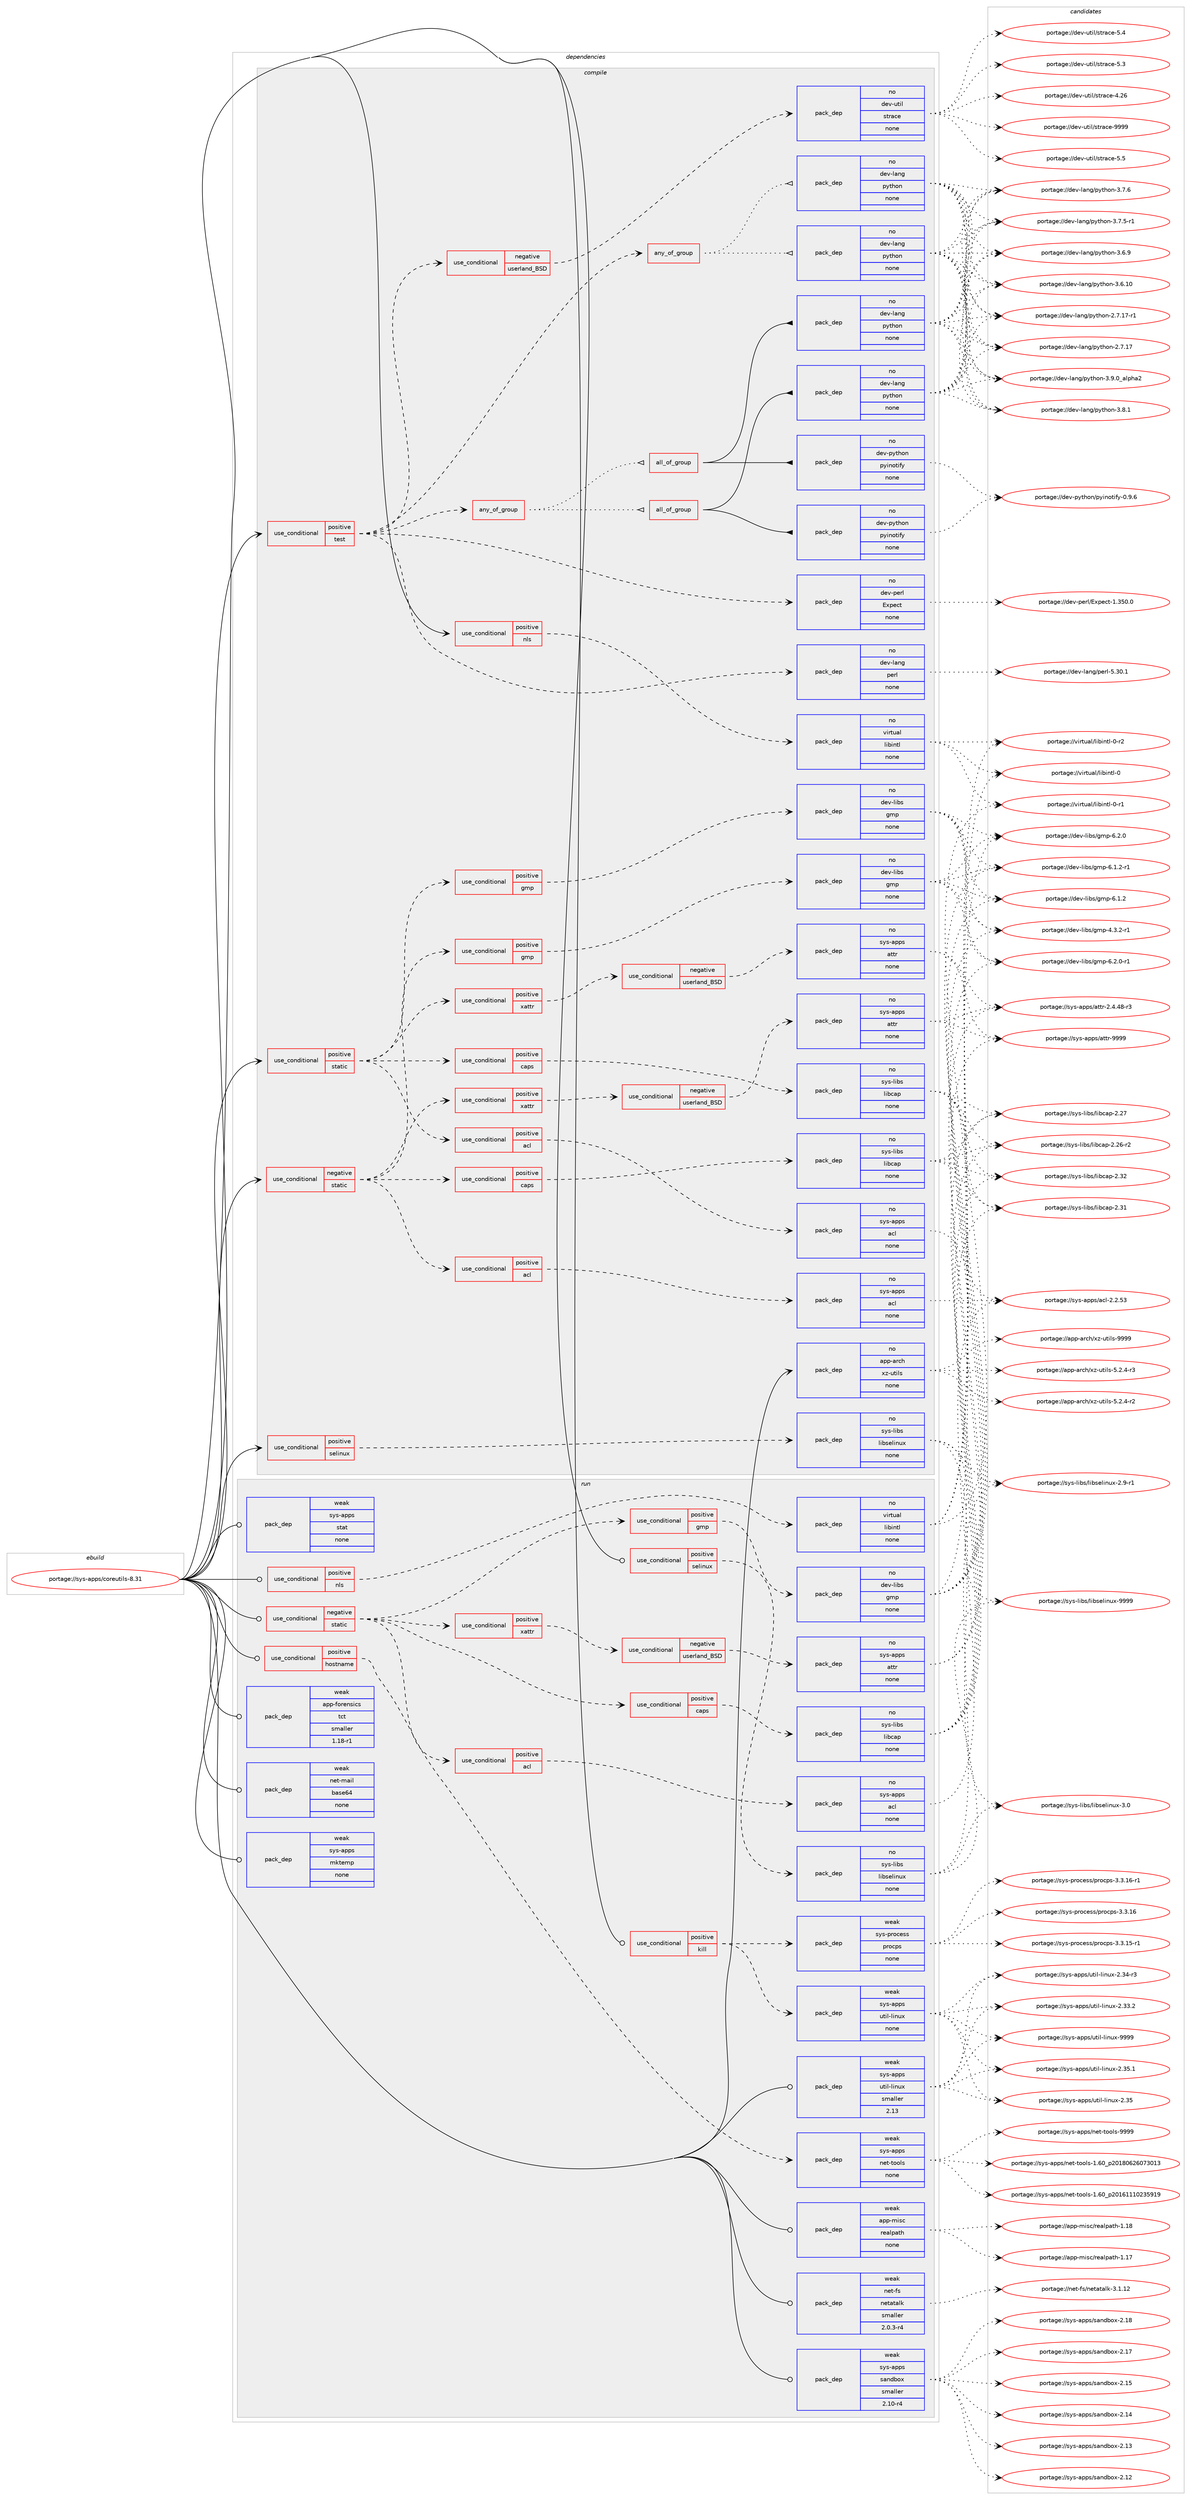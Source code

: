 digraph prolog {

# *************
# Graph options
# *************

newrank=true;
concentrate=true;
compound=true;
graph [rankdir=LR,fontname=Helvetica,fontsize=10,ranksep=1.5];#, ranksep=2.5, nodesep=0.2];
edge  [arrowhead=vee];
node  [fontname=Helvetica,fontsize=10];

# **********
# The ebuild
# **********

subgraph cluster_leftcol {
color=gray;
rank=same;
label=<<i>ebuild</i>>;
id [label="portage://sys-apps/coreutils-8.31", color=red, width=4, href="../sys-apps/coreutils-8.31.svg"];
}

# ****************
# The dependencies
# ****************

subgraph cluster_midcol {
color=gray;
label=<<i>dependencies</i>>;
subgraph cluster_compile {
fillcolor="#eeeeee";
style=filled;
label=<<i>compile</i>>;
subgraph cond14559 {
dependency66084 [label=<<TABLE BORDER="0" CELLBORDER="1" CELLSPACING="0" CELLPADDING="4"><TR><TD ROWSPAN="3" CELLPADDING="10">use_conditional</TD></TR><TR><TD>negative</TD></TR><TR><TD>static</TD></TR></TABLE>>, shape=none, color=red];
subgraph cond14560 {
dependency66085 [label=<<TABLE BORDER="0" CELLBORDER="1" CELLSPACING="0" CELLPADDING="4"><TR><TD ROWSPAN="3" CELLPADDING="10">use_conditional</TD></TR><TR><TD>positive</TD></TR><TR><TD>acl</TD></TR></TABLE>>, shape=none, color=red];
subgraph pack50190 {
dependency66086 [label=<<TABLE BORDER="0" CELLBORDER="1" CELLSPACING="0" CELLPADDING="4" WIDTH="220"><TR><TD ROWSPAN="6" CELLPADDING="30">pack_dep</TD></TR><TR><TD WIDTH="110">no</TD></TR><TR><TD>sys-apps</TD></TR><TR><TD>acl</TD></TR><TR><TD>none</TD></TR><TR><TD></TD></TR></TABLE>>, shape=none, color=blue];
}
dependency66085:e -> dependency66086:w [weight=20,style="dashed",arrowhead="vee"];
}
dependency66084:e -> dependency66085:w [weight=20,style="dashed",arrowhead="vee"];
subgraph cond14561 {
dependency66087 [label=<<TABLE BORDER="0" CELLBORDER="1" CELLSPACING="0" CELLPADDING="4"><TR><TD ROWSPAN="3" CELLPADDING="10">use_conditional</TD></TR><TR><TD>positive</TD></TR><TR><TD>caps</TD></TR></TABLE>>, shape=none, color=red];
subgraph pack50191 {
dependency66088 [label=<<TABLE BORDER="0" CELLBORDER="1" CELLSPACING="0" CELLPADDING="4" WIDTH="220"><TR><TD ROWSPAN="6" CELLPADDING="30">pack_dep</TD></TR><TR><TD WIDTH="110">no</TD></TR><TR><TD>sys-libs</TD></TR><TR><TD>libcap</TD></TR><TR><TD>none</TD></TR><TR><TD></TD></TR></TABLE>>, shape=none, color=blue];
}
dependency66087:e -> dependency66088:w [weight=20,style="dashed",arrowhead="vee"];
}
dependency66084:e -> dependency66087:w [weight=20,style="dashed",arrowhead="vee"];
subgraph cond14562 {
dependency66089 [label=<<TABLE BORDER="0" CELLBORDER="1" CELLSPACING="0" CELLPADDING="4"><TR><TD ROWSPAN="3" CELLPADDING="10">use_conditional</TD></TR><TR><TD>positive</TD></TR><TR><TD>gmp</TD></TR></TABLE>>, shape=none, color=red];
subgraph pack50192 {
dependency66090 [label=<<TABLE BORDER="0" CELLBORDER="1" CELLSPACING="0" CELLPADDING="4" WIDTH="220"><TR><TD ROWSPAN="6" CELLPADDING="30">pack_dep</TD></TR><TR><TD WIDTH="110">no</TD></TR><TR><TD>dev-libs</TD></TR><TR><TD>gmp</TD></TR><TR><TD>none</TD></TR><TR><TD></TD></TR></TABLE>>, shape=none, color=blue];
}
dependency66089:e -> dependency66090:w [weight=20,style="dashed",arrowhead="vee"];
}
dependency66084:e -> dependency66089:w [weight=20,style="dashed",arrowhead="vee"];
subgraph cond14563 {
dependency66091 [label=<<TABLE BORDER="0" CELLBORDER="1" CELLSPACING="0" CELLPADDING="4"><TR><TD ROWSPAN="3" CELLPADDING="10">use_conditional</TD></TR><TR><TD>positive</TD></TR><TR><TD>xattr</TD></TR></TABLE>>, shape=none, color=red];
subgraph cond14564 {
dependency66092 [label=<<TABLE BORDER="0" CELLBORDER="1" CELLSPACING="0" CELLPADDING="4"><TR><TD ROWSPAN="3" CELLPADDING="10">use_conditional</TD></TR><TR><TD>negative</TD></TR><TR><TD>userland_BSD</TD></TR></TABLE>>, shape=none, color=red];
subgraph pack50193 {
dependency66093 [label=<<TABLE BORDER="0" CELLBORDER="1" CELLSPACING="0" CELLPADDING="4" WIDTH="220"><TR><TD ROWSPAN="6" CELLPADDING="30">pack_dep</TD></TR><TR><TD WIDTH="110">no</TD></TR><TR><TD>sys-apps</TD></TR><TR><TD>attr</TD></TR><TR><TD>none</TD></TR><TR><TD></TD></TR></TABLE>>, shape=none, color=blue];
}
dependency66092:e -> dependency66093:w [weight=20,style="dashed",arrowhead="vee"];
}
dependency66091:e -> dependency66092:w [weight=20,style="dashed",arrowhead="vee"];
}
dependency66084:e -> dependency66091:w [weight=20,style="dashed",arrowhead="vee"];
}
id:e -> dependency66084:w [weight=20,style="solid",arrowhead="vee"];
subgraph cond14565 {
dependency66094 [label=<<TABLE BORDER="0" CELLBORDER="1" CELLSPACING="0" CELLPADDING="4"><TR><TD ROWSPAN="3" CELLPADDING="10">use_conditional</TD></TR><TR><TD>positive</TD></TR><TR><TD>nls</TD></TR></TABLE>>, shape=none, color=red];
subgraph pack50194 {
dependency66095 [label=<<TABLE BORDER="0" CELLBORDER="1" CELLSPACING="0" CELLPADDING="4" WIDTH="220"><TR><TD ROWSPAN="6" CELLPADDING="30">pack_dep</TD></TR><TR><TD WIDTH="110">no</TD></TR><TR><TD>virtual</TD></TR><TR><TD>libintl</TD></TR><TR><TD>none</TD></TR><TR><TD></TD></TR></TABLE>>, shape=none, color=blue];
}
dependency66094:e -> dependency66095:w [weight=20,style="dashed",arrowhead="vee"];
}
id:e -> dependency66094:w [weight=20,style="solid",arrowhead="vee"];
subgraph cond14566 {
dependency66096 [label=<<TABLE BORDER="0" CELLBORDER="1" CELLSPACING="0" CELLPADDING="4"><TR><TD ROWSPAN="3" CELLPADDING="10">use_conditional</TD></TR><TR><TD>positive</TD></TR><TR><TD>selinux</TD></TR></TABLE>>, shape=none, color=red];
subgraph pack50195 {
dependency66097 [label=<<TABLE BORDER="0" CELLBORDER="1" CELLSPACING="0" CELLPADDING="4" WIDTH="220"><TR><TD ROWSPAN="6" CELLPADDING="30">pack_dep</TD></TR><TR><TD WIDTH="110">no</TD></TR><TR><TD>sys-libs</TD></TR><TR><TD>libselinux</TD></TR><TR><TD>none</TD></TR><TR><TD></TD></TR></TABLE>>, shape=none, color=blue];
}
dependency66096:e -> dependency66097:w [weight=20,style="dashed",arrowhead="vee"];
}
id:e -> dependency66096:w [weight=20,style="solid",arrowhead="vee"];
subgraph cond14567 {
dependency66098 [label=<<TABLE BORDER="0" CELLBORDER="1" CELLSPACING="0" CELLPADDING="4"><TR><TD ROWSPAN="3" CELLPADDING="10">use_conditional</TD></TR><TR><TD>positive</TD></TR><TR><TD>static</TD></TR></TABLE>>, shape=none, color=red];
subgraph cond14568 {
dependency66099 [label=<<TABLE BORDER="0" CELLBORDER="1" CELLSPACING="0" CELLPADDING="4"><TR><TD ROWSPAN="3" CELLPADDING="10">use_conditional</TD></TR><TR><TD>positive</TD></TR><TR><TD>acl</TD></TR></TABLE>>, shape=none, color=red];
subgraph pack50196 {
dependency66100 [label=<<TABLE BORDER="0" CELLBORDER="1" CELLSPACING="0" CELLPADDING="4" WIDTH="220"><TR><TD ROWSPAN="6" CELLPADDING="30">pack_dep</TD></TR><TR><TD WIDTH="110">no</TD></TR><TR><TD>sys-apps</TD></TR><TR><TD>acl</TD></TR><TR><TD>none</TD></TR><TR><TD></TD></TR></TABLE>>, shape=none, color=blue];
}
dependency66099:e -> dependency66100:w [weight=20,style="dashed",arrowhead="vee"];
}
dependency66098:e -> dependency66099:w [weight=20,style="dashed",arrowhead="vee"];
subgraph cond14569 {
dependency66101 [label=<<TABLE BORDER="0" CELLBORDER="1" CELLSPACING="0" CELLPADDING="4"><TR><TD ROWSPAN="3" CELLPADDING="10">use_conditional</TD></TR><TR><TD>positive</TD></TR><TR><TD>caps</TD></TR></TABLE>>, shape=none, color=red];
subgraph pack50197 {
dependency66102 [label=<<TABLE BORDER="0" CELLBORDER="1" CELLSPACING="0" CELLPADDING="4" WIDTH="220"><TR><TD ROWSPAN="6" CELLPADDING="30">pack_dep</TD></TR><TR><TD WIDTH="110">no</TD></TR><TR><TD>sys-libs</TD></TR><TR><TD>libcap</TD></TR><TR><TD>none</TD></TR><TR><TD></TD></TR></TABLE>>, shape=none, color=blue];
}
dependency66101:e -> dependency66102:w [weight=20,style="dashed",arrowhead="vee"];
}
dependency66098:e -> dependency66101:w [weight=20,style="dashed",arrowhead="vee"];
subgraph cond14570 {
dependency66103 [label=<<TABLE BORDER="0" CELLBORDER="1" CELLSPACING="0" CELLPADDING="4"><TR><TD ROWSPAN="3" CELLPADDING="10">use_conditional</TD></TR><TR><TD>positive</TD></TR><TR><TD>gmp</TD></TR></TABLE>>, shape=none, color=red];
subgraph pack50198 {
dependency66104 [label=<<TABLE BORDER="0" CELLBORDER="1" CELLSPACING="0" CELLPADDING="4" WIDTH="220"><TR><TD ROWSPAN="6" CELLPADDING="30">pack_dep</TD></TR><TR><TD WIDTH="110">no</TD></TR><TR><TD>dev-libs</TD></TR><TR><TD>gmp</TD></TR><TR><TD>none</TD></TR><TR><TD></TD></TR></TABLE>>, shape=none, color=blue];
}
dependency66103:e -> dependency66104:w [weight=20,style="dashed",arrowhead="vee"];
}
dependency66098:e -> dependency66103:w [weight=20,style="dashed",arrowhead="vee"];
subgraph cond14571 {
dependency66105 [label=<<TABLE BORDER="0" CELLBORDER="1" CELLSPACING="0" CELLPADDING="4"><TR><TD ROWSPAN="3" CELLPADDING="10">use_conditional</TD></TR><TR><TD>positive</TD></TR><TR><TD>xattr</TD></TR></TABLE>>, shape=none, color=red];
subgraph cond14572 {
dependency66106 [label=<<TABLE BORDER="0" CELLBORDER="1" CELLSPACING="0" CELLPADDING="4"><TR><TD ROWSPAN="3" CELLPADDING="10">use_conditional</TD></TR><TR><TD>negative</TD></TR><TR><TD>userland_BSD</TD></TR></TABLE>>, shape=none, color=red];
subgraph pack50199 {
dependency66107 [label=<<TABLE BORDER="0" CELLBORDER="1" CELLSPACING="0" CELLPADDING="4" WIDTH="220"><TR><TD ROWSPAN="6" CELLPADDING="30">pack_dep</TD></TR><TR><TD WIDTH="110">no</TD></TR><TR><TD>sys-apps</TD></TR><TR><TD>attr</TD></TR><TR><TD>none</TD></TR><TR><TD></TD></TR></TABLE>>, shape=none, color=blue];
}
dependency66106:e -> dependency66107:w [weight=20,style="dashed",arrowhead="vee"];
}
dependency66105:e -> dependency66106:w [weight=20,style="dashed",arrowhead="vee"];
}
dependency66098:e -> dependency66105:w [weight=20,style="dashed",arrowhead="vee"];
}
id:e -> dependency66098:w [weight=20,style="solid",arrowhead="vee"];
subgraph cond14573 {
dependency66108 [label=<<TABLE BORDER="0" CELLBORDER="1" CELLSPACING="0" CELLPADDING="4"><TR><TD ROWSPAN="3" CELLPADDING="10">use_conditional</TD></TR><TR><TD>positive</TD></TR><TR><TD>test</TD></TR></TABLE>>, shape=none, color=red];
subgraph pack50200 {
dependency66109 [label=<<TABLE BORDER="0" CELLBORDER="1" CELLSPACING="0" CELLPADDING="4" WIDTH="220"><TR><TD ROWSPAN="6" CELLPADDING="30">pack_dep</TD></TR><TR><TD WIDTH="110">no</TD></TR><TR><TD>dev-lang</TD></TR><TR><TD>perl</TD></TR><TR><TD>none</TD></TR><TR><TD></TD></TR></TABLE>>, shape=none, color=blue];
}
dependency66108:e -> dependency66109:w [weight=20,style="dashed",arrowhead="vee"];
subgraph pack50201 {
dependency66110 [label=<<TABLE BORDER="0" CELLBORDER="1" CELLSPACING="0" CELLPADDING="4" WIDTH="220"><TR><TD ROWSPAN="6" CELLPADDING="30">pack_dep</TD></TR><TR><TD WIDTH="110">no</TD></TR><TR><TD>dev-perl</TD></TR><TR><TD>Expect</TD></TR><TR><TD>none</TD></TR><TR><TD></TD></TR></TABLE>>, shape=none, color=blue];
}
dependency66108:e -> dependency66110:w [weight=20,style="dashed",arrowhead="vee"];
subgraph cond14574 {
dependency66111 [label=<<TABLE BORDER="0" CELLBORDER="1" CELLSPACING="0" CELLPADDING="4"><TR><TD ROWSPAN="3" CELLPADDING="10">use_conditional</TD></TR><TR><TD>negative</TD></TR><TR><TD>userland_BSD</TD></TR></TABLE>>, shape=none, color=red];
subgraph pack50202 {
dependency66112 [label=<<TABLE BORDER="0" CELLBORDER="1" CELLSPACING="0" CELLPADDING="4" WIDTH="220"><TR><TD ROWSPAN="6" CELLPADDING="30">pack_dep</TD></TR><TR><TD WIDTH="110">no</TD></TR><TR><TD>dev-util</TD></TR><TR><TD>strace</TD></TR><TR><TD>none</TD></TR><TR><TD></TD></TR></TABLE>>, shape=none, color=blue];
}
dependency66111:e -> dependency66112:w [weight=20,style="dashed",arrowhead="vee"];
}
dependency66108:e -> dependency66111:w [weight=20,style="dashed",arrowhead="vee"];
subgraph any1254 {
dependency66113 [label=<<TABLE BORDER="0" CELLBORDER="1" CELLSPACING="0" CELLPADDING="4"><TR><TD CELLPADDING="10">any_of_group</TD></TR></TABLE>>, shape=none, color=red];subgraph pack50203 {
dependency66114 [label=<<TABLE BORDER="0" CELLBORDER="1" CELLSPACING="0" CELLPADDING="4" WIDTH="220"><TR><TD ROWSPAN="6" CELLPADDING="30">pack_dep</TD></TR><TR><TD WIDTH="110">no</TD></TR><TR><TD>dev-lang</TD></TR><TR><TD>python</TD></TR><TR><TD>none</TD></TR><TR><TD></TD></TR></TABLE>>, shape=none, color=blue];
}
dependency66113:e -> dependency66114:w [weight=20,style="dotted",arrowhead="oinv"];
subgraph pack50204 {
dependency66115 [label=<<TABLE BORDER="0" CELLBORDER="1" CELLSPACING="0" CELLPADDING="4" WIDTH="220"><TR><TD ROWSPAN="6" CELLPADDING="30">pack_dep</TD></TR><TR><TD WIDTH="110">no</TD></TR><TR><TD>dev-lang</TD></TR><TR><TD>python</TD></TR><TR><TD>none</TD></TR><TR><TD></TD></TR></TABLE>>, shape=none, color=blue];
}
dependency66113:e -> dependency66115:w [weight=20,style="dotted",arrowhead="oinv"];
}
dependency66108:e -> dependency66113:w [weight=20,style="dashed",arrowhead="vee"];
subgraph any1255 {
dependency66116 [label=<<TABLE BORDER="0" CELLBORDER="1" CELLSPACING="0" CELLPADDING="4"><TR><TD CELLPADDING="10">any_of_group</TD></TR></TABLE>>, shape=none, color=red];subgraph all84 {
dependency66117 [label=<<TABLE BORDER="0" CELLBORDER="1" CELLSPACING="0" CELLPADDING="4"><TR><TD CELLPADDING="10">all_of_group</TD></TR></TABLE>>, shape=none, color=red];subgraph pack50205 {
dependency66118 [label=<<TABLE BORDER="0" CELLBORDER="1" CELLSPACING="0" CELLPADDING="4" WIDTH="220"><TR><TD ROWSPAN="6" CELLPADDING="30">pack_dep</TD></TR><TR><TD WIDTH="110">no</TD></TR><TR><TD>dev-lang</TD></TR><TR><TD>python</TD></TR><TR><TD>none</TD></TR><TR><TD></TD></TR></TABLE>>, shape=none, color=blue];
}
dependency66117:e -> dependency66118:w [weight=20,style="solid",arrowhead="inv"];
subgraph pack50206 {
dependency66119 [label=<<TABLE BORDER="0" CELLBORDER="1" CELLSPACING="0" CELLPADDING="4" WIDTH="220"><TR><TD ROWSPAN="6" CELLPADDING="30">pack_dep</TD></TR><TR><TD WIDTH="110">no</TD></TR><TR><TD>dev-python</TD></TR><TR><TD>pyinotify</TD></TR><TR><TD>none</TD></TR><TR><TD></TD></TR></TABLE>>, shape=none, color=blue];
}
dependency66117:e -> dependency66119:w [weight=20,style="solid",arrowhead="inv"];
}
dependency66116:e -> dependency66117:w [weight=20,style="dotted",arrowhead="oinv"];
subgraph all85 {
dependency66120 [label=<<TABLE BORDER="0" CELLBORDER="1" CELLSPACING="0" CELLPADDING="4"><TR><TD CELLPADDING="10">all_of_group</TD></TR></TABLE>>, shape=none, color=red];subgraph pack50207 {
dependency66121 [label=<<TABLE BORDER="0" CELLBORDER="1" CELLSPACING="0" CELLPADDING="4" WIDTH="220"><TR><TD ROWSPAN="6" CELLPADDING="30">pack_dep</TD></TR><TR><TD WIDTH="110">no</TD></TR><TR><TD>dev-lang</TD></TR><TR><TD>python</TD></TR><TR><TD>none</TD></TR><TR><TD></TD></TR></TABLE>>, shape=none, color=blue];
}
dependency66120:e -> dependency66121:w [weight=20,style="solid",arrowhead="inv"];
subgraph pack50208 {
dependency66122 [label=<<TABLE BORDER="0" CELLBORDER="1" CELLSPACING="0" CELLPADDING="4" WIDTH="220"><TR><TD ROWSPAN="6" CELLPADDING="30">pack_dep</TD></TR><TR><TD WIDTH="110">no</TD></TR><TR><TD>dev-python</TD></TR><TR><TD>pyinotify</TD></TR><TR><TD>none</TD></TR><TR><TD></TD></TR></TABLE>>, shape=none, color=blue];
}
dependency66120:e -> dependency66122:w [weight=20,style="solid",arrowhead="inv"];
}
dependency66116:e -> dependency66120:w [weight=20,style="dotted",arrowhead="oinv"];
}
dependency66108:e -> dependency66116:w [weight=20,style="dashed",arrowhead="vee"];
}
id:e -> dependency66108:w [weight=20,style="solid",arrowhead="vee"];
subgraph pack50209 {
dependency66123 [label=<<TABLE BORDER="0" CELLBORDER="1" CELLSPACING="0" CELLPADDING="4" WIDTH="220"><TR><TD ROWSPAN="6" CELLPADDING="30">pack_dep</TD></TR><TR><TD WIDTH="110">no</TD></TR><TR><TD>app-arch</TD></TR><TR><TD>xz-utils</TD></TR><TR><TD>none</TD></TR><TR><TD></TD></TR></TABLE>>, shape=none, color=blue];
}
id:e -> dependency66123:w [weight=20,style="solid",arrowhead="vee"];
}
subgraph cluster_compileandrun {
fillcolor="#eeeeee";
style=filled;
label=<<i>compile and run</i>>;
}
subgraph cluster_run {
fillcolor="#eeeeee";
style=filled;
label=<<i>run</i>>;
subgraph cond14575 {
dependency66124 [label=<<TABLE BORDER="0" CELLBORDER="1" CELLSPACING="0" CELLPADDING="4"><TR><TD ROWSPAN="3" CELLPADDING="10">use_conditional</TD></TR><TR><TD>negative</TD></TR><TR><TD>static</TD></TR></TABLE>>, shape=none, color=red];
subgraph cond14576 {
dependency66125 [label=<<TABLE BORDER="0" CELLBORDER="1" CELLSPACING="0" CELLPADDING="4"><TR><TD ROWSPAN="3" CELLPADDING="10">use_conditional</TD></TR><TR><TD>positive</TD></TR><TR><TD>acl</TD></TR></TABLE>>, shape=none, color=red];
subgraph pack50210 {
dependency66126 [label=<<TABLE BORDER="0" CELLBORDER="1" CELLSPACING="0" CELLPADDING="4" WIDTH="220"><TR><TD ROWSPAN="6" CELLPADDING="30">pack_dep</TD></TR><TR><TD WIDTH="110">no</TD></TR><TR><TD>sys-apps</TD></TR><TR><TD>acl</TD></TR><TR><TD>none</TD></TR><TR><TD></TD></TR></TABLE>>, shape=none, color=blue];
}
dependency66125:e -> dependency66126:w [weight=20,style="dashed",arrowhead="vee"];
}
dependency66124:e -> dependency66125:w [weight=20,style="dashed",arrowhead="vee"];
subgraph cond14577 {
dependency66127 [label=<<TABLE BORDER="0" CELLBORDER="1" CELLSPACING="0" CELLPADDING="4"><TR><TD ROWSPAN="3" CELLPADDING="10">use_conditional</TD></TR><TR><TD>positive</TD></TR><TR><TD>caps</TD></TR></TABLE>>, shape=none, color=red];
subgraph pack50211 {
dependency66128 [label=<<TABLE BORDER="0" CELLBORDER="1" CELLSPACING="0" CELLPADDING="4" WIDTH="220"><TR><TD ROWSPAN="6" CELLPADDING="30">pack_dep</TD></TR><TR><TD WIDTH="110">no</TD></TR><TR><TD>sys-libs</TD></TR><TR><TD>libcap</TD></TR><TR><TD>none</TD></TR><TR><TD></TD></TR></TABLE>>, shape=none, color=blue];
}
dependency66127:e -> dependency66128:w [weight=20,style="dashed",arrowhead="vee"];
}
dependency66124:e -> dependency66127:w [weight=20,style="dashed",arrowhead="vee"];
subgraph cond14578 {
dependency66129 [label=<<TABLE BORDER="0" CELLBORDER="1" CELLSPACING="0" CELLPADDING="4"><TR><TD ROWSPAN="3" CELLPADDING="10">use_conditional</TD></TR><TR><TD>positive</TD></TR><TR><TD>gmp</TD></TR></TABLE>>, shape=none, color=red];
subgraph pack50212 {
dependency66130 [label=<<TABLE BORDER="0" CELLBORDER="1" CELLSPACING="0" CELLPADDING="4" WIDTH="220"><TR><TD ROWSPAN="6" CELLPADDING="30">pack_dep</TD></TR><TR><TD WIDTH="110">no</TD></TR><TR><TD>dev-libs</TD></TR><TR><TD>gmp</TD></TR><TR><TD>none</TD></TR><TR><TD></TD></TR></TABLE>>, shape=none, color=blue];
}
dependency66129:e -> dependency66130:w [weight=20,style="dashed",arrowhead="vee"];
}
dependency66124:e -> dependency66129:w [weight=20,style="dashed",arrowhead="vee"];
subgraph cond14579 {
dependency66131 [label=<<TABLE BORDER="0" CELLBORDER="1" CELLSPACING="0" CELLPADDING="4"><TR><TD ROWSPAN="3" CELLPADDING="10">use_conditional</TD></TR><TR><TD>positive</TD></TR><TR><TD>xattr</TD></TR></TABLE>>, shape=none, color=red];
subgraph cond14580 {
dependency66132 [label=<<TABLE BORDER="0" CELLBORDER="1" CELLSPACING="0" CELLPADDING="4"><TR><TD ROWSPAN="3" CELLPADDING="10">use_conditional</TD></TR><TR><TD>negative</TD></TR><TR><TD>userland_BSD</TD></TR></TABLE>>, shape=none, color=red];
subgraph pack50213 {
dependency66133 [label=<<TABLE BORDER="0" CELLBORDER="1" CELLSPACING="0" CELLPADDING="4" WIDTH="220"><TR><TD ROWSPAN="6" CELLPADDING="30">pack_dep</TD></TR><TR><TD WIDTH="110">no</TD></TR><TR><TD>sys-apps</TD></TR><TR><TD>attr</TD></TR><TR><TD>none</TD></TR><TR><TD></TD></TR></TABLE>>, shape=none, color=blue];
}
dependency66132:e -> dependency66133:w [weight=20,style="dashed",arrowhead="vee"];
}
dependency66131:e -> dependency66132:w [weight=20,style="dashed",arrowhead="vee"];
}
dependency66124:e -> dependency66131:w [weight=20,style="dashed",arrowhead="vee"];
}
id:e -> dependency66124:w [weight=20,style="solid",arrowhead="odot"];
subgraph cond14581 {
dependency66134 [label=<<TABLE BORDER="0" CELLBORDER="1" CELLSPACING="0" CELLPADDING="4"><TR><TD ROWSPAN="3" CELLPADDING="10">use_conditional</TD></TR><TR><TD>positive</TD></TR><TR><TD>hostname</TD></TR></TABLE>>, shape=none, color=red];
subgraph pack50214 {
dependency66135 [label=<<TABLE BORDER="0" CELLBORDER="1" CELLSPACING="0" CELLPADDING="4" WIDTH="220"><TR><TD ROWSPAN="6" CELLPADDING="30">pack_dep</TD></TR><TR><TD WIDTH="110">weak</TD></TR><TR><TD>sys-apps</TD></TR><TR><TD>net-tools</TD></TR><TR><TD>none</TD></TR><TR><TD></TD></TR></TABLE>>, shape=none, color=blue];
}
dependency66134:e -> dependency66135:w [weight=20,style="dashed",arrowhead="vee"];
}
id:e -> dependency66134:w [weight=20,style="solid",arrowhead="odot"];
subgraph cond14582 {
dependency66136 [label=<<TABLE BORDER="0" CELLBORDER="1" CELLSPACING="0" CELLPADDING="4"><TR><TD ROWSPAN="3" CELLPADDING="10">use_conditional</TD></TR><TR><TD>positive</TD></TR><TR><TD>kill</TD></TR></TABLE>>, shape=none, color=red];
subgraph pack50215 {
dependency66137 [label=<<TABLE BORDER="0" CELLBORDER="1" CELLSPACING="0" CELLPADDING="4" WIDTH="220"><TR><TD ROWSPAN="6" CELLPADDING="30">pack_dep</TD></TR><TR><TD WIDTH="110">weak</TD></TR><TR><TD>sys-apps</TD></TR><TR><TD>util-linux</TD></TR><TR><TD>none</TD></TR><TR><TD></TD></TR></TABLE>>, shape=none, color=blue];
}
dependency66136:e -> dependency66137:w [weight=20,style="dashed",arrowhead="vee"];
subgraph pack50216 {
dependency66138 [label=<<TABLE BORDER="0" CELLBORDER="1" CELLSPACING="0" CELLPADDING="4" WIDTH="220"><TR><TD ROWSPAN="6" CELLPADDING="30">pack_dep</TD></TR><TR><TD WIDTH="110">weak</TD></TR><TR><TD>sys-process</TD></TR><TR><TD>procps</TD></TR><TR><TD>none</TD></TR><TR><TD></TD></TR></TABLE>>, shape=none, color=blue];
}
dependency66136:e -> dependency66138:w [weight=20,style="dashed",arrowhead="vee"];
}
id:e -> dependency66136:w [weight=20,style="solid",arrowhead="odot"];
subgraph cond14583 {
dependency66139 [label=<<TABLE BORDER="0" CELLBORDER="1" CELLSPACING="0" CELLPADDING="4"><TR><TD ROWSPAN="3" CELLPADDING="10">use_conditional</TD></TR><TR><TD>positive</TD></TR><TR><TD>nls</TD></TR></TABLE>>, shape=none, color=red];
subgraph pack50217 {
dependency66140 [label=<<TABLE BORDER="0" CELLBORDER="1" CELLSPACING="0" CELLPADDING="4" WIDTH="220"><TR><TD ROWSPAN="6" CELLPADDING="30">pack_dep</TD></TR><TR><TD WIDTH="110">no</TD></TR><TR><TD>virtual</TD></TR><TR><TD>libintl</TD></TR><TR><TD>none</TD></TR><TR><TD></TD></TR></TABLE>>, shape=none, color=blue];
}
dependency66139:e -> dependency66140:w [weight=20,style="dashed",arrowhead="vee"];
}
id:e -> dependency66139:w [weight=20,style="solid",arrowhead="odot"];
subgraph cond14584 {
dependency66141 [label=<<TABLE BORDER="0" CELLBORDER="1" CELLSPACING="0" CELLPADDING="4"><TR><TD ROWSPAN="3" CELLPADDING="10">use_conditional</TD></TR><TR><TD>positive</TD></TR><TR><TD>selinux</TD></TR></TABLE>>, shape=none, color=red];
subgraph pack50218 {
dependency66142 [label=<<TABLE BORDER="0" CELLBORDER="1" CELLSPACING="0" CELLPADDING="4" WIDTH="220"><TR><TD ROWSPAN="6" CELLPADDING="30">pack_dep</TD></TR><TR><TD WIDTH="110">no</TD></TR><TR><TD>sys-libs</TD></TR><TR><TD>libselinux</TD></TR><TR><TD>none</TD></TR><TR><TD></TD></TR></TABLE>>, shape=none, color=blue];
}
dependency66141:e -> dependency66142:w [weight=20,style="dashed",arrowhead="vee"];
}
id:e -> dependency66141:w [weight=20,style="solid",arrowhead="odot"];
subgraph pack50219 {
dependency66143 [label=<<TABLE BORDER="0" CELLBORDER="1" CELLSPACING="0" CELLPADDING="4" WIDTH="220"><TR><TD ROWSPAN="6" CELLPADDING="30">pack_dep</TD></TR><TR><TD WIDTH="110">weak</TD></TR><TR><TD>app-forensics</TD></TR><TR><TD>tct</TD></TR><TR><TD>smaller</TD></TR><TR><TD>1.18-r1</TD></TR></TABLE>>, shape=none, color=blue];
}
id:e -> dependency66143:w [weight=20,style="solid",arrowhead="odot"];
subgraph pack50220 {
dependency66144 [label=<<TABLE BORDER="0" CELLBORDER="1" CELLSPACING="0" CELLPADDING="4" WIDTH="220"><TR><TD ROWSPAN="6" CELLPADDING="30">pack_dep</TD></TR><TR><TD WIDTH="110">weak</TD></TR><TR><TD>app-misc</TD></TR><TR><TD>realpath</TD></TR><TR><TD>none</TD></TR><TR><TD></TD></TR></TABLE>>, shape=none, color=blue];
}
id:e -> dependency66144:w [weight=20,style="solid",arrowhead="odot"];
subgraph pack50221 {
dependency66145 [label=<<TABLE BORDER="0" CELLBORDER="1" CELLSPACING="0" CELLPADDING="4" WIDTH="220"><TR><TD ROWSPAN="6" CELLPADDING="30">pack_dep</TD></TR><TR><TD WIDTH="110">weak</TD></TR><TR><TD>net-fs</TD></TR><TR><TD>netatalk</TD></TR><TR><TD>smaller</TD></TR><TR><TD>2.0.3-r4</TD></TR></TABLE>>, shape=none, color=blue];
}
id:e -> dependency66145:w [weight=20,style="solid",arrowhead="odot"];
subgraph pack50222 {
dependency66146 [label=<<TABLE BORDER="0" CELLBORDER="1" CELLSPACING="0" CELLPADDING="4" WIDTH="220"><TR><TD ROWSPAN="6" CELLPADDING="30">pack_dep</TD></TR><TR><TD WIDTH="110">weak</TD></TR><TR><TD>net-mail</TD></TR><TR><TD>base64</TD></TR><TR><TD>none</TD></TR><TR><TD></TD></TR></TABLE>>, shape=none, color=blue];
}
id:e -> dependency66146:w [weight=20,style="solid",arrowhead="odot"];
subgraph pack50223 {
dependency66147 [label=<<TABLE BORDER="0" CELLBORDER="1" CELLSPACING="0" CELLPADDING="4" WIDTH="220"><TR><TD ROWSPAN="6" CELLPADDING="30">pack_dep</TD></TR><TR><TD WIDTH="110">weak</TD></TR><TR><TD>sys-apps</TD></TR><TR><TD>mktemp</TD></TR><TR><TD>none</TD></TR><TR><TD></TD></TR></TABLE>>, shape=none, color=blue];
}
id:e -> dependency66147:w [weight=20,style="solid",arrowhead="odot"];
subgraph pack50224 {
dependency66148 [label=<<TABLE BORDER="0" CELLBORDER="1" CELLSPACING="0" CELLPADDING="4" WIDTH="220"><TR><TD ROWSPAN="6" CELLPADDING="30">pack_dep</TD></TR><TR><TD WIDTH="110">weak</TD></TR><TR><TD>sys-apps</TD></TR><TR><TD>sandbox</TD></TR><TR><TD>smaller</TD></TR><TR><TD>2.10-r4</TD></TR></TABLE>>, shape=none, color=blue];
}
id:e -> dependency66148:w [weight=20,style="solid",arrowhead="odot"];
subgraph pack50225 {
dependency66149 [label=<<TABLE BORDER="0" CELLBORDER="1" CELLSPACING="0" CELLPADDING="4" WIDTH="220"><TR><TD ROWSPAN="6" CELLPADDING="30">pack_dep</TD></TR><TR><TD WIDTH="110">weak</TD></TR><TR><TD>sys-apps</TD></TR><TR><TD>stat</TD></TR><TR><TD>none</TD></TR><TR><TD></TD></TR></TABLE>>, shape=none, color=blue];
}
id:e -> dependency66149:w [weight=20,style="solid",arrowhead="odot"];
subgraph pack50226 {
dependency66150 [label=<<TABLE BORDER="0" CELLBORDER="1" CELLSPACING="0" CELLPADDING="4" WIDTH="220"><TR><TD ROWSPAN="6" CELLPADDING="30">pack_dep</TD></TR><TR><TD WIDTH="110">weak</TD></TR><TR><TD>sys-apps</TD></TR><TR><TD>util-linux</TD></TR><TR><TD>smaller</TD></TR><TR><TD>2.13</TD></TR></TABLE>>, shape=none, color=blue];
}
id:e -> dependency66150:w [weight=20,style="solid",arrowhead="odot"];
}
}

# **************
# The candidates
# **************

subgraph cluster_choices {
rank=same;
color=gray;
label=<<i>candidates</i>>;

subgraph choice50190 {
color=black;
nodesep=1;
choice115121115459711211211547979910845504650465351 [label="portage://sys-apps/acl-2.2.53", color=red, width=4,href="../sys-apps/acl-2.2.53.svg"];
dependency66086:e -> choice115121115459711211211547979910845504650465351:w [style=dotted,weight="100"];
}
subgraph choice50191 {
color=black;
nodesep=1;
choice1151211154510810598115471081059899971124550465150 [label="portage://sys-libs/libcap-2.32", color=red, width=4,href="../sys-libs/libcap-2.32.svg"];
choice1151211154510810598115471081059899971124550465149 [label="portage://sys-libs/libcap-2.31", color=red, width=4,href="../sys-libs/libcap-2.31.svg"];
choice1151211154510810598115471081059899971124550465055 [label="portage://sys-libs/libcap-2.27", color=red, width=4,href="../sys-libs/libcap-2.27.svg"];
choice11512111545108105981154710810598999711245504650544511450 [label="portage://sys-libs/libcap-2.26-r2", color=red, width=4,href="../sys-libs/libcap-2.26-r2.svg"];
dependency66088:e -> choice1151211154510810598115471081059899971124550465150:w [style=dotted,weight="100"];
dependency66088:e -> choice1151211154510810598115471081059899971124550465149:w [style=dotted,weight="100"];
dependency66088:e -> choice1151211154510810598115471081059899971124550465055:w [style=dotted,weight="100"];
dependency66088:e -> choice11512111545108105981154710810598999711245504650544511450:w [style=dotted,weight="100"];
}
subgraph choice50192 {
color=black;
nodesep=1;
choice1001011184510810598115471031091124554465046484511449 [label="portage://dev-libs/gmp-6.2.0-r1", color=red, width=4,href="../dev-libs/gmp-6.2.0-r1.svg"];
choice100101118451081059811547103109112455446504648 [label="portage://dev-libs/gmp-6.2.0", color=red, width=4,href="../dev-libs/gmp-6.2.0.svg"];
choice1001011184510810598115471031091124554464946504511449 [label="portage://dev-libs/gmp-6.1.2-r1", color=red, width=4,href="../dev-libs/gmp-6.1.2-r1.svg"];
choice100101118451081059811547103109112455446494650 [label="portage://dev-libs/gmp-6.1.2", color=red, width=4,href="../dev-libs/gmp-6.1.2.svg"];
choice1001011184510810598115471031091124552465146504511449 [label="portage://dev-libs/gmp-4.3.2-r1", color=red, width=4,href="../dev-libs/gmp-4.3.2-r1.svg"];
dependency66090:e -> choice1001011184510810598115471031091124554465046484511449:w [style=dotted,weight="100"];
dependency66090:e -> choice100101118451081059811547103109112455446504648:w [style=dotted,weight="100"];
dependency66090:e -> choice1001011184510810598115471031091124554464946504511449:w [style=dotted,weight="100"];
dependency66090:e -> choice100101118451081059811547103109112455446494650:w [style=dotted,weight="100"];
dependency66090:e -> choice1001011184510810598115471031091124552465146504511449:w [style=dotted,weight="100"];
}
subgraph choice50193 {
color=black;
nodesep=1;
choice115121115459711211211547971161161144557575757 [label="portage://sys-apps/attr-9999", color=red, width=4,href="../sys-apps/attr-9999.svg"];
choice11512111545971121121154797116116114455046524652564511451 [label="portage://sys-apps/attr-2.4.48-r3", color=red, width=4,href="../sys-apps/attr-2.4.48-r3.svg"];
dependency66093:e -> choice115121115459711211211547971161161144557575757:w [style=dotted,weight="100"];
dependency66093:e -> choice11512111545971121121154797116116114455046524652564511451:w [style=dotted,weight="100"];
}
subgraph choice50194 {
color=black;
nodesep=1;
choice11810511411611797108471081059810511011610845484511450 [label="portage://virtual/libintl-0-r2", color=red, width=4,href="../virtual/libintl-0-r2.svg"];
choice11810511411611797108471081059810511011610845484511449 [label="portage://virtual/libintl-0-r1", color=red, width=4,href="../virtual/libintl-0-r1.svg"];
choice1181051141161179710847108105981051101161084548 [label="portage://virtual/libintl-0", color=red, width=4,href="../virtual/libintl-0.svg"];
dependency66095:e -> choice11810511411611797108471081059810511011610845484511450:w [style=dotted,weight="100"];
dependency66095:e -> choice11810511411611797108471081059810511011610845484511449:w [style=dotted,weight="100"];
dependency66095:e -> choice1181051141161179710847108105981051101161084548:w [style=dotted,weight="100"];
}
subgraph choice50195 {
color=black;
nodesep=1;
choice115121115451081059811547108105981151011081051101171204557575757 [label="portage://sys-libs/libselinux-9999", color=red, width=4,href="../sys-libs/libselinux-9999.svg"];
choice1151211154510810598115471081059811510110810511011712045514648 [label="portage://sys-libs/libselinux-3.0", color=red, width=4,href="../sys-libs/libselinux-3.0.svg"];
choice11512111545108105981154710810598115101108105110117120455046574511449 [label="portage://sys-libs/libselinux-2.9-r1", color=red, width=4,href="../sys-libs/libselinux-2.9-r1.svg"];
dependency66097:e -> choice115121115451081059811547108105981151011081051101171204557575757:w [style=dotted,weight="100"];
dependency66097:e -> choice1151211154510810598115471081059811510110810511011712045514648:w [style=dotted,weight="100"];
dependency66097:e -> choice11512111545108105981154710810598115101108105110117120455046574511449:w [style=dotted,weight="100"];
}
subgraph choice50196 {
color=black;
nodesep=1;
choice115121115459711211211547979910845504650465351 [label="portage://sys-apps/acl-2.2.53", color=red, width=4,href="../sys-apps/acl-2.2.53.svg"];
dependency66100:e -> choice115121115459711211211547979910845504650465351:w [style=dotted,weight="100"];
}
subgraph choice50197 {
color=black;
nodesep=1;
choice1151211154510810598115471081059899971124550465150 [label="portage://sys-libs/libcap-2.32", color=red, width=4,href="../sys-libs/libcap-2.32.svg"];
choice1151211154510810598115471081059899971124550465149 [label="portage://sys-libs/libcap-2.31", color=red, width=4,href="../sys-libs/libcap-2.31.svg"];
choice1151211154510810598115471081059899971124550465055 [label="portage://sys-libs/libcap-2.27", color=red, width=4,href="../sys-libs/libcap-2.27.svg"];
choice11512111545108105981154710810598999711245504650544511450 [label="portage://sys-libs/libcap-2.26-r2", color=red, width=4,href="../sys-libs/libcap-2.26-r2.svg"];
dependency66102:e -> choice1151211154510810598115471081059899971124550465150:w [style=dotted,weight="100"];
dependency66102:e -> choice1151211154510810598115471081059899971124550465149:w [style=dotted,weight="100"];
dependency66102:e -> choice1151211154510810598115471081059899971124550465055:w [style=dotted,weight="100"];
dependency66102:e -> choice11512111545108105981154710810598999711245504650544511450:w [style=dotted,weight="100"];
}
subgraph choice50198 {
color=black;
nodesep=1;
choice1001011184510810598115471031091124554465046484511449 [label="portage://dev-libs/gmp-6.2.0-r1", color=red, width=4,href="../dev-libs/gmp-6.2.0-r1.svg"];
choice100101118451081059811547103109112455446504648 [label="portage://dev-libs/gmp-6.2.0", color=red, width=4,href="../dev-libs/gmp-6.2.0.svg"];
choice1001011184510810598115471031091124554464946504511449 [label="portage://dev-libs/gmp-6.1.2-r1", color=red, width=4,href="../dev-libs/gmp-6.1.2-r1.svg"];
choice100101118451081059811547103109112455446494650 [label="portage://dev-libs/gmp-6.1.2", color=red, width=4,href="../dev-libs/gmp-6.1.2.svg"];
choice1001011184510810598115471031091124552465146504511449 [label="portage://dev-libs/gmp-4.3.2-r1", color=red, width=4,href="../dev-libs/gmp-4.3.2-r1.svg"];
dependency66104:e -> choice1001011184510810598115471031091124554465046484511449:w [style=dotted,weight="100"];
dependency66104:e -> choice100101118451081059811547103109112455446504648:w [style=dotted,weight="100"];
dependency66104:e -> choice1001011184510810598115471031091124554464946504511449:w [style=dotted,weight="100"];
dependency66104:e -> choice100101118451081059811547103109112455446494650:w [style=dotted,weight="100"];
dependency66104:e -> choice1001011184510810598115471031091124552465146504511449:w [style=dotted,weight="100"];
}
subgraph choice50199 {
color=black;
nodesep=1;
choice115121115459711211211547971161161144557575757 [label="portage://sys-apps/attr-9999", color=red, width=4,href="../sys-apps/attr-9999.svg"];
choice11512111545971121121154797116116114455046524652564511451 [label="portage://sys-apps/attr-2.4.48-r3", color=red, width=4,href="../sys-apps/attr-2.4.48-r3.svg"];
dependency66107:e -> choice115121115459711211211547971161161144557575757:w [style=dotted,weight="100"];
dependency66107:e -> choice11512111545971121121154797116116114455046524652564511451:w [style=dotted,weight="100"];
}
subgraph choice50200 {
color=black;
nodesep=1;
choice10010111845108971101034711210111410845534651484649 [label="portage://dev-lang/perl-5.30.1", color=red, width=4,href="../dev-lang/perl-5.30.1.svg"];
dependency66109:e -> choice10010111845108971101034711210111410845534651484649:w [style=dotted,weight="100"];
}
subgraph choice50201 {
color=black;
nodesep=1;
choice100101118451121011141084769120112101991164549465153484648 [label="portage://dev-perl/Expect-1.350.0", color=red, width=4,href="../dev-perl/Expect-1.350.0.svg"];
dependency66110:e -> choice100101118451121011141084769120112101991164549465153484648:w [style=dotted,weight="100"];
}
subgraph choice50202 {
color=black;
nodesep=1;
choice100101118451171161051084711511611497991014557575757 [label="portage://dev-util/strace-9999", color=red, width=4,href="../dev-util/strace-9999.svg"];
choice1001011184511711610510847115116114979910145534653 [label="portage://dev-util/strace-5.5", color=red, width=4,href="../dev-util/strace-5.5.svg"];
choice1001011184511711610510847115116114979910145534652 [label="portage://dev-util/strace-5.4", color=red, width=4,href="../dev-util/strace-5.4.svg"];
choice1001011184511711610510847115116114979910145534651 [label="portage://dev-util/strace-5.3", color=red, width=4,href="../dev-util/strace-5.3.svg"];
choice100101118451171161051084711511611497991014552465054 [label="portage://dev-util/strace-4.26", color=red, width=4,href="../dev-util/strace-4.26.svg"];
dependency66112:e -> choice100101118451171161051084711511611497991014557575757:w [style=dotted,weight="100"];
dependency66112:e -> choice1001011184511711610510847115116114979910145534653:w [style=dotted,weight="100"];
dependency66112:e -> choice1001011184511711610510847115116114979910145534652:w [style=dotted,weight="100"];
dependency66112:e -> choice1001011184511711610510847115116114979910145534651:w [style=dotted,weight="100"];
dependency66112:e -> choice100101118451171161051084711511611497991014552465054:w [style=dotted,weight="100"];
}
subgraph choice50203 {
color=black;
nodesep=1;
choice10010111845108971101034711212111610411111045514657464895971081121049750 [label="portage://dev-lang/python-3.9.0_alpha2", color=red, width=4,href="../dev-lang/python-3.9.0_alpha2.svg"];
choice100101118451089711010347112121116104111110455146564649 [label="portage://dev-lang/python-3.8.1", color=red, width=4,href="../dev-lang/python-3.8.1.svg"];
choice100101118451089711010347112121116104111110455146554654 [label="portage://dev-lang/python-3.7.6", color=red, width=4,href="../dev-lang/python-3.7.6.svg"];
choice1001011184510897110103471121211161041111104551465546534511449 [label="portage://dev-lang/python-3.7.5-r1", color=red, width=4,href="../dev-lang/python-3.7.5-r1.svg"];
choice100101118451089711010347112121116104111110455146544657 [label="portage://dev-lang/python-3.6.9", color=red, width=4,href="../dev-lang/python-3.6.9.svg"];
choice10010111845108971101034711212111610411111045514654464948 [label="portage://dev-lang/python-3.6.10", color=red, width=4,href="../dev-lang/python-3.6.10.svg"];
choice100101118451089711010347112121116104111110455046554649554511449 [label="portage://dev-lang/python-2.7.17-r1", color=red, width=4,href="../dev-lang/python-2.7.17-r1.svg"];
choice10010111845108971101034711212111610411111045504655464955 [label="portage://dev-lang/python-2.7.17", color=red, width=4,href="../dev-lang/python-2.7.17.svg"];
dependency66114:e -> choice10010111845108971101034711212111610411111045514657464895971081121049750:w [style=dotted,weight="100"];
dependency66114:e -> choice100101118451089711010347112121116104111110455146564649:w [style=dotted,weight="100"];
dependency66114:e -> choice100101118451089711010347112121116104111110455146554654:w [style=dotted,weight="100"];
dependency66114:e -> choice1001011184510897110103471121211161041111104551465546534511449:w [style=dotted,weight="100"];
dependency66114:e -> choice100101118451089711010347112121116104111110455146544657:w [style=dotted,weight="100"];
dependency66114:e -> choice10010111845108971101034711212111610411111045514654464948:w [style=dotted,weight="100"];
dependency66114:e -> choice100101118451089711010347112121116104111110455046554649554511449:w [style=dotted,weight="100"];
dependency66114:e -> choice10010111845108971101034711212111610411111045504655464955:w [style=dotted,weight="100"];
}
subgraph choice50204 {
color=black;
nodesep=1;
choice10010111845108971101034711212111610411111045514657464895971081121049750 [label="portage://dev-lang/python-3.9.0_alpha2", color=red, width=4,href="../dev-lang/python-3.9.0_alpha2.svg"];
choice100101118451089711010347112121116104111110455146564649 [label="portage://dev-lang/python-3.8.1", color=red, width=4,href="../dev-lang/python-3.8.1.svg"];
choice100101118451089711010347112121116104111110455146554654 [label="portage://dev-lang/python-3.7.6", color=red, width=4,href="../dev-lang/python-3.7.6.svg"];
choice1001011184510897110103471121211161041111104551465546534511449 [label="portage://dev-lang/python-3.7.5-r1", color=red, width=4,href="../dev-lang/python-3.7.5-r1.svg"];
choice100101118451089711010347112121116104111110455146544657 [label="portage://dev-lang/python-3.6.9", color=red, width=4,href="../dev-lang/python-3.6.9.svg"];
choice10010111845108971101034711212111610411111045514654464948 [label="portage://dev-lang/python-3.6.10", color=red, width=4,href="../dev-lang/python-3.6.10.svg"];
choice100101118451089711010347112121116104111110455046554649554511449 [label="portage://dev-lang/python-2.7.17-r1", color=red, width=4,href="../dev-lang/python-2.7.17-r1.svg"];
choice10010111845108971101034711212111610411111045504655464955 [label="portage://dev-lang/python-2.7.17", color=red, width=4,href="../dev-lang/python-2.7.17.svg"];
dependency66115:e -> choice10010111845108971101034711212111610411111045514657464895971081121049750:w [style=dotted,weight="100"];
dependency66115:e -> choice100101118451089711010347112121116104111110455146564649:w [style=dotted,weight="100"];
dependency66115:e -> choice100101118451089711010347112121116104111110455146554654:w [style=dotted,weight="100"];
dependency66115:e -> choice1001011184510897110103471121211161041111104551465546534511449:w [style=dotted,weight="100"];
dependency66115:e -> choice100101118451089711010347112121116104111110455146544657:w [style=dotted,weight="100"];
dependency66115:e -> choice10010111845108971101034711212111610411111045514654464948:w [style=dotted,weight="100"];
dependency66115:e -> choice100101118451089711010347112121116104111110455046554649554511449:w [style=dotted,weight="100"];
dependency66115:e -> choice10010111845108971101034711212111610411111045504655464955:w [style=dotted,weight="100"];
}
subgraph choice50205 {
color=black;
nodesep=1;
choice10010111845108971101034711212111610411111045514657464895971081121049750 [label="portage://dev-lang/python-3.9.0_alpha2", color=red, width=4,href="../dev-lang/python-3.9.0_alpha2.svg"];
choice100101118451089711010347112121116104111110455146564649 [label="portage://dev-lang/python-3.8.1", color=red, width=4,href="../dev-lang/python-3.8.1.svg"];
choice100101118451089711010347112121116104111110455146554654 [label="portage://dev-lang/python-3.7.6", color=red, width=4,href="../dev-lang/python-3.7.6.svg"];
choice1001011184510897110103471121211161041111104551465546534511449 [label="portage://dev-lang/python-3.7.5-r1", color=red, width=4,href="../dev-lang/python-3.7.5-r1.svg"];
choice100101118451089711010347112121116104111110455146544657 [label="portage://dev-lang/python-3.6.9", color=red, width=4,href="../dev-lang/python-3.6.9.svg"];
choice10010111845108971101034711212111610411111045514654464948 [label="portage://dev-lang/python-3.6.10", color=red, width=4,href="../dev-lang/python-3.6.10.svg"];
choice100101118451089711010347112121116104111110455046554649554511449 [label="portage://dev-lang/python-2.7.17-r1", color=red, width=4,href="../dev-lang/python-2.7.17-r1.svg"];
choice10010111845108971101034711212111610411111045504655464955 [label="portage://dev-lang/python-2.7.17", color=red, width=4,href="../dev-lang/python-2.7.17.svg"];
dependency66118:e -> choice10010111845108971101034711212111610411111045514657464895971081121049750:w [style=dotted,weight="100"];
dependency66118:e -> choice100101118451089711010347112121116104111110455146564649:w [style=dotted,weight="100"];
dependency66118:e -> choice100101118451089711010347112121116104111110455146554654:w [style=dotted,weight="100"];
dependency66118:e -> choice1001011184510897110103471121211161041111104551465546534511449:w [style=dotted,weight="100"];
dependency66118:e -> choice100101118451089711010347112121116104111110455146544657:w [style=dotted,weight="100"];
dependency66118:e -> choice10010111845108971101034711212111610411111045514654464948:w [style=dotted,weight="100"];
dependency66118:e -> choice100101118451089711010347112121116104111110455046554649554511449:w [style=dotted,weight="100"];
dependency66118:e -> choice10010111845108971101034711212111610411111045504655464955:w [style=dotted,weight="100"];
}
subgraph choice50206 {
color=black;
nodesep=1;
choice1001011184511212111610411111047112121105110111116105102121454846574654 [label="portage://dev-python/pyinotify-0.9.6", color=red, width=4,href="../dev-python/pyinotify-0.9.6.svg"];
dependency66119:e -> choice1001011184511212111610411111047112121105110111116105102121454846574654:w [style=dotted,weight="100"];
}
subgraph choice50207 {
color=black;
nodesep=1;
choice10010111845108971101034711212111610411111045514657464895971081121049750 [label="portage://dev-lang/python-3.9.0_alpha2", color=red, width=4,href="../dev-lang/python-3.9.0_alpha2.svg"];
choice100101118451089711010347112121116104111110455146564649 [label="portage://dev-lang/python-3.8.1", color=red, width=4,href="../dev-lang/python-3.8.1.svg"];
choice100101118451089711010347112121116104111110455146554654 [label="portage://dev-lang/python-3.7.6", color=red, width=4,href="../dev-lang/python-3.7.6.svg"];
choice1001011184510897110103471121211161041111104551465546534511449 [label="portage://dev-lang/python-3.7.5-r1", color=red, width=4,href="../dev-lang/python-3.7.5-r1.svg"];
choice100101118451089711010347112121116104111110455146544657 [label="portage://dev-lang/python-3.6.9", color=red, width=4,href="../dev-lang/python-3.6.9.svg"];
choice10010111845108971101034711212111610411111045514654464948 [label="portage://dev-lang/python-3.6.10", color=red, width=4,href="../dev-lang/python-3.6.10.svg"];
choice100101118451089711010347112121116104111110455046554649554511449 [label="portage://dev-lang/python-2.7.17-r1", color=red, width=4,href="../dev-lang/python-2.7.17-r1.svg"];
choice10010111845108971101034711212111610411111045504655464955 [label="portage://dev-lang/python-2.7.17", color=red, width=4,href="../dev-lang/python-2.7.17.svg"];
dependency66121:e -> choice10010111845108971101034711212111610411111045514657464895971081121049750:w [style=dotted,weight="100"];
dependency66121:e -> choice100101118451089711010347112121116104111110455146564649:w [style=dotted,weight="100"];
dependency66121:e -> choice100101118451089711010347112121116104111110455146554654:w [style=dotted,weight="100"];
dependency66121:e -> choice1001011184510897110103471121211161041111104551465546534511449:w [style=dotted,weight="100"];
dependency66121:e -> choice100101118451089711010347112121116104111110455146544657:w [style=dotted,weight="100"];
dependency66121:e -> choice10010111845108971101034711212111610411111045514654464948:w [style=dotted,weight="100"];
dependency66121:e -> choice100101118451089711010347112121116104111110455046554649554511449:w [style=dotted,weight="100"];
dependency66121:e -> choice10010111845108971101034711212111610411111045504655464955:w [style=dotted,weight="100"];
}
subgraph choice50208 {
color=black;
nodesep=1;
choice1001011184511212111610411111047112121105110111116105102121454846574654 [label="portage://dev-python/pyinotify-0.9.6", color=red, width=4,href="../dev-python/pyinotify-0.9.6.svg"];
dependency66122:e -> choice1001011184511212111610411111047112121105110111116105102121454846574654:w [style=dotted,weight="100"];
}
subgraph choice50209 {
color=black;
nodesep=1;
choice9711211245971149910447120122451171161051081154557575757 [label="portage://app-arch/xz-utils-9999", color=red, width=4,href="../app-arch/xz-utils-9999.svg"];
choice9711211245971149910447120122451171161051081154553465046524511451 [label="portage://app-arch/xz-utils-5.2.4-r3", color=red, width=4,href="../app-arch/xz-utils-5.2.4-r3.svg"];
choice9711211245971149910447120122451171161051081154553465046524511450 [label="portage://app-arch/xz-utils-5.2.4-r2", color=red, width=4,href="../app-arch/xz-utils-5.2.4-r2.svg"];
dependency66123:e -> choice9711211245971149910447120122451171161051081154557575757:w [style=dotted,weight="100"];
dependency66123:e -> choice9711211245971149910447120122451171161051081154553465046524511451:w [style=dotted,weight="100"];
dependency66123:e -> choice9711211245971149910447120122451171161051081154553465046524511450:w [style=dotted,weight="100"];
}
subgraph choice50210 {
color=black;
nodesep=1;
choice115121115459711211211547979910845504650465351 [label="portage://sys-apps/acl-2.2.53", color=red, width=4,href="../sys-apps/acl-2.2.53.svg"];
dependency66126:e -> choice115121115459711211211547979910845504650465351:w [style=dotted,weight="100"];
}
subgraph choice50211 {
color=black;
nodesep=1;
choice1151211154510810598115471081059899971124550465150 [label="portage://sys-libs/libcap-2.32", color=red, width=4,href="../sys-libs/libcap-2.32.svg"];
choice1151211154510810598115471081059899971124550465149 [label="portage://sys-libs/libcap-2.31", color=red, width=4,href="../sys-libs/libcap-2.31.svg"];
choice1151211154510810598115471081059899971124550465055 [label="portage://sys-libs/libcap-2.27", color=red, width=4,href="../sys-libs/libcap-2.27.svg"];
choice11512111545108105981154710810598999711245504650544511450 [label="portage://sys-libs/libcap-2.26-r2", color=red, width=4,href="../sys-libs/libcap-2.26-r2.svg"];
dependency66128:e -> choice1151211154510810598115471081059899971124550465150:w [style=dotted,weight="100"];
dependency66128:e -> choice1151211154510810598115471081059899971124550465149:w [style=dotted,weight="100"];
dependency66128:e -> choice1151211154510810598115471081059899971124550465055:w [style=dotted,weight="100"];
dependency66128:e -> choice11512111545108105981154710810598999711245504650544511450:w [style=dotted,weight="100"];
}
subgraph choice50212 {
color=black;
nodesep=1;
choice1001011184510810598115471031091124554465046484511449 [label="portage://dev-libs/gmp-6.2.0-r1", color=red, width=4,href="../dev-libs/gmp-6.2.0-r1.svg"];
choice100101118451081059811547103109112455446504648 [label="portage://dev-libs/gmp-6.2.0", color=red, width=4,href="../dev-libs/gmp-6.2.0.svg"];
choice1001011184510810598115471031091124554464946504511449 [label="portage://dev-libs/gmp-6.1.2-r1", color=red, width=4,href="../dev-libs/gmp-6.1.2-r1.svg"];
choice100101118451081059811547103109112455446494650 [label="portage://dev-libs/gmp-6.1.2", color=red, width=4,href="../dev-libs/gmp-6.1.2.svg"];
choice1001011184510810598115471031091124552465146504511449 [label="portage://dev-libs/gmp-4.3.2-r1", color=red, width=4,href="../dev-libs/gmp-4.3.2-r1.svg"];
dependency66130:e -> choice1001011184510810598115471031091124554465046484511449:w [style=dotted,weight="100"];
dependency66130:e -> choice100101118451081059811547103109112455446504648:w [style=dotted,weight="100"];
dependency66130:e -> choice1001011184510810598115471031091124554464946504511449:w [style=dotted,weight="100"];
dependency66130:e -> choice100101118451081059811547103109112455446494650:w [style=dotted,weight="100"];
dependency66130:e -> choice1001011184510810598115471031091124552465146504511449:w [style=dotted,weight="100"];
}
subgraph choice50213 {
color=black;
nodesep=1;
choice115121115459711211211547971161161144557575757 [label="portage://sys-apps/attr-9999", color=red, width=4,href="../sys-apps/attr-9999.svg"];
choice11512111545971121121154797116116114455046524652564511451 [label="portage://sys-apps/attr-2.4.48-r3", color=red, width=4,href="../sys-apps/attr-2.4.48-r3.svg"];
dependency66133:e -> choice115121115459711211211547971161161144557575757:w [style=dotted,weight="100"];
dependency66133:e -> choice11512111545971121121154797116116114455046524652564511451:w [style=dotted,weight="100"];
}
subgraph choice50214 {
color=black;
nodesep=1;
choice115121115459711211211547110101116451161111111081154557575757 [label="portage://sys-apps/net-tools-9999", color=red, width=4,href="../sys-apps/net-tools-9999.svg"];
choice115121115459711211211547110101116451161111111081154549465448951125048495648545054485551484951 [label="portage://sys-apps/net-tools-1.60_p20180626073013", color=red, width=4,href="../sys-apps/net-tools-1.60_p20180626073013.svg"];
choice115121115459711211211547110101116451161111111081154549465448951125048495449494948505153574957 [label="portage://sys-apps/net-tools-1.60_p20161110235919", color=red, width=4,href="../sys-apps/net-tools-1.60_p20161110235919.svg"];
dependency66135:e -> choice115121115459711211211547110101116451161111111081154557575757:w [style=dotted,weight="100"];
dependency66135:e -> choice115121115459711211211547110101116451161111111081154549465448951125048495648545054485551484951:w [style=dotted,weight="100"];
dependency66135:e -> choice115121115459711211211547110101116451161111111081154549465448951125048495449494948505153574957:w [style=dotted,weight="100"];
}
subgraph choice50215 {
color=black;
nodesep=1;
choice115121115459711211211547117116105108451081051101171204557575757 [label="portage://sys-apps/util-linux-9999", color=red, width=4,href="../sys-apps/util-linux-9999.svg"];
choice1151211154597112112115471171161051084510810511011712045504651534649 [label="portage://sys-apps/util-linux-2.35.1", color=red, width=4,href="../sys-apps/util-linux-2.35.1.svg"];
choice115121115459711211211547117116105108451081051101171204550465153 [label="portage://sys-apps/util-linux-2.35", color=red, width=4,href="../sys-apps/util-linux-2.35.svg"];
choice1151211154597112112115471171161051084510810511011712045504651524511451 [label="portage://sys-apps/util-linux-2.34-r3", color=red, width=4,href="../sys-apps/util-linux-2.34-r3.svg"];
choice1151211154597112112115471171161051084510810511011712045504651514650 [label="portage://sys-apps/util-linux-2.33.2", color=red, width=4,href="../sys-apps/util-linux-2.33.2.svg"];
dependency66137:e -> choice115121115459711211211547117116105108451081051101171204557575757:w [style=dotted,weight="100"];
dependency66137:e -> choice1151211154597112112115471171161051084510810511011712045504651534649:w [style=dotted,weight="100"];
dependency66137:e -> choice115121115459711211211547117116105108451081051101171204550465153:w [style=dotted,weight="100"];
dependency66137:e -> choice1151211154597112112115471171161051084510810511011712045504651524511451:w [style=dotted,weight="100"];
dependency66137:e -> choice1151211154597112112115471171161051084510810511011712045504651514650:w [style=dotted,weight="100"];
}
subgraph choice50216 {
color=black;
nodesep=1;
choice11512111545112114111991011151154711211411199112115455146514649544511449 [label="portage://sys-process/procps-3.3.16-r1", color=red, width=4,href="../sys-process/procps-3.3.16-r1.svg"];
choice1151211154511211411199101115115471121141119911211545514651464954 [label="portage://sys-process/procps-3.3.16", color=red, width=4,href="../sys-process/procps-3.3.16.svg"];
choice11512111545112114111991011151154711211411199112115455146514649534511449 [label="portage://sys-process/procps-3.3.15-r1", color=red, width=4,href="../sys-process/procps-3.3.15-r1.svg"];
dependency66138:e -> choice11512111545112114111991011151154711211411199112115455146514649544511449:w [style=dotted,weight="100"];
dependency66138:e -> choice1151211154511211411199101115115471121141119911211545514651464954:w [style=dotted,weight="100"];
dependency66138:e -> choice11512111545112114111991011151154711211411199112115455146514649534511449:w [style=dotted,weight="100"];
}
subgraph choice50217 {
color=black;
nodesep=1;
choice11810511411611797108471081059810511011610845484511450 [label="portage://virtual/libintl-0-r2", color=red, width=4,href="../virtual/libintl-0-r2.svg"];
choice11810511411611797108471081059810511011610845484511449 [label="portage://virtual/libintl-0-r1", color=red, width=4,href="../virtual/libintl-0-r1.svg"];
choice1181051141161179710847108105981051101161084548 [label="portage://virtual/libintl-0", color=red, width=4,href="../virtual/libintl-0.svg"];
dependency66140:e -> choice11810511411611797108471081059810511011610845484511450:w [style=dotted,weight="100"];
dependency66140:e -> choice11810511411611797108471081059810511011610845484511449:w [style=dotted,weight="100"];
dependency66140:e -> choice1181051141161179710847108105981051101161084548:w [style=dotted,weight="100"];
}
subgraph choice50218 {
color=black;
nodesep=1;
choice115121115451081059811547108105981151011081051101171204557575757 [label="portage://sys-libs/libselinux-9999", color=red, width=4,href="../sys-libs/libselinux-9999.svg"];
choice1151211154510810598115471081059811510110810511011712045514648 [label="portage://sys-libs/libselinux-3.0", color=red, width=4,href="../sys-libs/libselinux-3.0.svg"];
choice11512111545108105981154710810598115101108105110117120455046574511449 [label="portage://sys-libs/libselinux-2.9-r1", color=red, width=4,href="../sys-libs/libselinux-2.9-r1.svg"];
dependency66142:e -> choice115121115451081059811547108105981151011081051101171204557575757:w [style=dotted,weight="100"];
dependency66142:e -> choice1151211154510810598115471081059811510110810511011712045514648:w [style=dotted,weight="100"];
dependency66142:e -> choice11512111545108105981154710810598115101108105110117120455046574511449:w [style=dotted,weight="100"];
}
subgraph choice50219 {
color=black;
nodesep=1;
}
subgraph choice50220 {
color=black;
nodesep=1;
choice9711211245109105115994711410197108112971161044549464956 [label="portage://app-misc/realpath-1.18", color=red, width=4,href="../app-misc/realpath-1.18.svg"];
choice9711211245109105115994711410197108112971161044549464955 [label="portage://app-misc/realpath-1.17", color=red, width=4,href="../app-misc/realpath-1.17.svg"];
dependency66144:e -> choice9711211245109105115994711410197108112971161044549464956:w [style=dotted,weight="100"];
dependency66144:e -> choice9711211245109105115994711410197108112971161044549464955:w [style=dotted,weight="100"];
}
subgraph choice50221 {
color=black;
nodesep=1;
choice1101011164510211547110101116971169710810745514649464950 [label="portage://net-fs/netatalk-3.1.12", color=red, width=4,href="../net-fs/netatalk-3.1.12.svg"];
dependency66145:e -> choice1101011164510211547110101116971169710810745514649464950:w [style=dotted,weight="100"];
}
subgraph choice50222 {
color=black;
nodesep=1;
}
subgraph choice50223 {
color=black;
nodesep=1;
}
subgraph choice50224 {
color=black;
nodesep=1;
choice11512111545971121121154711597110100981111204550464956 [label="portage://sys-apps/sandbox-2.18", color=red, width=4,href="../sys-apps/sandbox-2.18.svg"];
choice11512111545971121121154711597110100981111204550464955 [label="portage://sys-apps/sandbox-2.17", color=red, width=4,href="../sys-apps/sandbox-2.17.svg"];
choice11512111545971121121154711597110100981111204550464953 [label="portage://sys-apps/sandbox-2.15", color=red, width=4,href="../sys-apps/sandbox-2.15.svg"];
choice11512111545971121121154711597110100981111204550464952 [label="portage://sys-apps/sandbox-2.14", color=red, width=4,href="../sys-apps/sandbox-2.14.svg"];
choice11512111545971121121154711597110100981111204550464951 [label="portage://sys-apps/sandbox-2.13", color=red, width=4,href="../sys-apps/sandbox-2.13.svg"];
choice11512111545971121121154711597110100981111204550464950 [label="portage://sys-apps/sandbox-2.12", color=red, width=4,href="../sys-apps/sandbox-2.12.svg"];
dependency66148:e -> choice11512111545971121121154711597110100981111204550464956:w [style=dotted,weight="100"];
dependency66148:e -> choice11512111545971121121154711597110100981111204550464955:w [style=dotted,weight="100"];
dependency66148:e -> choice11512111545971121121154711597110100981111204550464953:w [style=dotted,weight="100"];
dependency66148:e -> choice11512111545971121121154711597110100981111204550464952:w [style=dotted,weight="100"];
dependency66148:e -> choice11512111545971121121154711597110100981111204550464951:w [style=dotted,weight="100"];
dependency66148:e -> choice11512111545971121121154711597110100981111204550464950:w [style=dotted,weight="100"];
}
subgraph choice50225 {
color=black;
nodesep=1;
}
subgraph choice50226 {
color=black;
nodesep=1;
choice115121115459711211211547117116105108451081051101171204557575757 [label="portage://sys-apps/util-linux-9999", color=red, width=4,href="../sys-apps/util-linux-9999.svg"];
choice1151211154597112112115471171161051084510810511011712045504651534649 [label="portage://sys-apps/util-linux-2.35.1", color=red, width=4,href="../sys-apps/util-linux-2.35.1.svg"];
choice115121115459711211211547117116105108451081051101171204550465153 [label="portage://sys-apps/util-linux-2.35", color=red, width=4,href="../sys-apps/util-linux-2.35.svg"];
choice1151211154597112112115471171161051084510810511011712045504651524511451 [label="portage://sys-apps/util-linux-2.34-r3", color=red, width=4,href="../sys-apps/util-linux-2.34-r3.svg"];
choice1151211154597112112115471171161051084510810511011712045504651514650 [label="portage://sys-apps/util-linux-2.33.2", color=red, width=4,href="../sys-apps/util-linux-2.33.2.svg"];
dependency66150:e -> choice115121115459711211211547117116105108451081051101171204557575757:w [style=dotted,weight="100"];
dependency66150:e -> choice1151211154597112112115471171161051084510810511011712045504651534649:w [style=dotted,weight="100"];
dependency66150:e -> choice115121115459711211211547117116105108451081051101171204550465153:w [style=dotted,weight="100"];
dependency66150:e -> choice1151211154597112112115471171161051084510810511011712045504651524511451:w [style=dotted,weight="100"];
dependency66150:e -> choice1151211154597112112115471171161051084510810511011712045504651514650:w [style=dotted,weight="100"];
}
}

}
